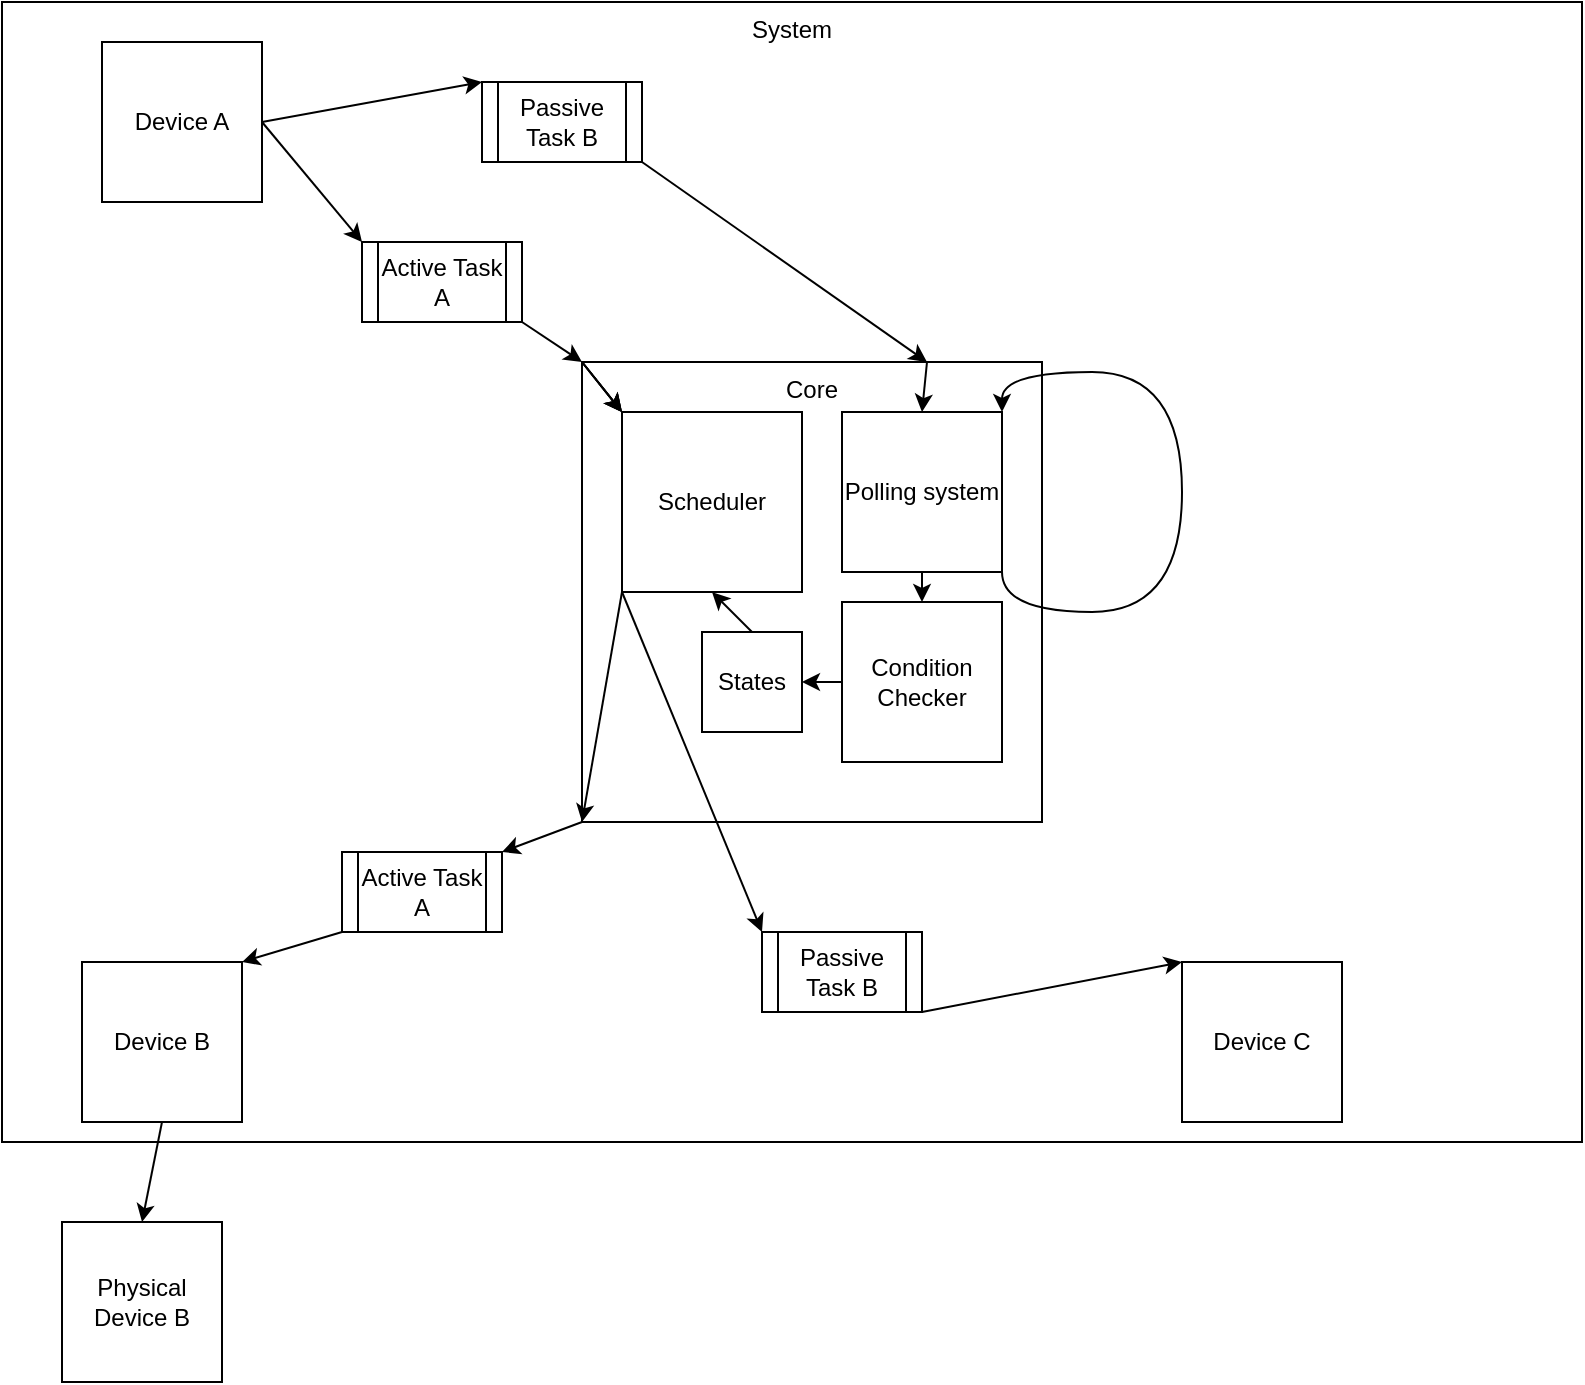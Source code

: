 <mxfile version="21.1.4" type="github">
  <diagram name="Page-1" id="ga8h144KBCxEZ6d47N7E">
    <mxGraphModel dx="1221" dy="777" grid="1" gridSize="10" guides="1" tooltips="1" connect="1" arrows="1" fold="1" page="1" pageScale="1" pageWidth="827" pageHeight="1169" math="0" shadow="0">
      <root>
        <mxCell id="0" />
        <mxCell id="1" parent="0" />
        <mxCell id="VERnoS--WV3S1yRSneif-43" style="edgeStyle=none;rounded=0;orthogonalLoop=1;jettySize=auto;html=1;exitX=0.5;exitY=1;exitDx=0;exitDy=0;entryX=0.5;entryY=0;entryDx=0;entryDy=0;" edge="1" parent="1" source="VERnoS--WV3S1yRSneif-14" target="VERnoS--WV3S1yRSneif-42">
          <mxGeometry relative="1" as="geometry" />
        </mxCell>
        <mxCell id="VERnoS--WV3S1yRSneif-42" value="Physical&lt;br&gt;Device B" style="whiteSpace=wrap;html=1;aspect=fixed;" vertex="1" parent="1">
          <mxGeometry x="30" y="750" width="80" height="80" as="geometry" />
        </mxCell>
        <mxCell id="VERnoS--WV3S1yRSneif-56" value="" style="group;verticalAlign=top;fillColor=none;" vertex="1" connectable="0" parent="1">
          <mxGeometry y="140" width="790" height="570" as="geometry" />
        </mxCell>
        <mxCell id="VERnoS--WV3S1yRSneif-55" value="System" style="rounded=0;whiteSpace=wrap;html=1;verticalAlign=top;fillColor=none;" vertex="1" parent="VERnoS--WV3S1yRSneif-56">
          <mxGeometry width="790" height="570" as="geometry" />
        </mxCell>
        <mxCell id="VERnoS--WV3S1yRSneif-11" value="Device A" style="whiteSpace=wrap;html=1;aspect=fixed;" vertex="1" parent="VERnoS--WV3S1yRSneif-56">
          <mxGeometry x="50" y="20" width="80" height="80" as="geometry" />
        </mxCell>
        <mxCell id="VERnoS--WV3S1yRSneif-14" value="Device B" style="whiteSpace=wrap;html=1;aspect=fixed;" vertex="1" parent="VERnoS--WV3S1yRSneif-56">
          <mxGeometry x="40" y="480" width="80" height="80" as="geometry" />
        </mxCell>
        <mxCell id="VERnoS--WV3S1yRSneif-18" value="Active Task A" style="shape=process;whiteSpace=wrap;html=1;backgroundOutline=1;" vertex="1" parent="VERnoS--WV3S1yRSneif-56">
          <mxGeometry x="180" y="120" width="80" height="40" as="geometry" />
        </mxCell>
        <mxCell id="VERnoS--WV3S1yRSneif-13" style="edgeStyle=none;rounded=0;orthogonalLoop=1;jettySize=auto;html=1;exitX=1;exitY=0.5;exitDx=0;exitDy=0;entryX=0;entryY=0;entryDx=0;entryDy=0;" edge="1" parent="VERnoS--WV3S1yRSneif-56" source="VERnoS--WV3S1yRSneif-11" target="VERnoS--WV3S1yRSneif-18">
          <mxGeometry relative="1" as="geometry">
            <mxPoint x="190" y="120" as="targetPoint" />
          </mxGeometry>
        </mxCell>
        <mxCell id="VERnoS--WV3S1yRSneif-19" value="Active Task A" style="shape=process;whiteSpace=wrap;html=1;backgroundOutline=1;" vertex="1" parent="VERnoS--WV3S1yRSneif-56">
          <mxGeometry x="170" y="425" width="80" height="40" as="geometry" />
        </mxCell>
        <mxCell id="VERnoS--WV3S1yRSneif-16" style="edgeStyle=none;rounded=0;orthogonalLoop=1;jettySize=auto;html=1;exitX=0;exitY=1;exitDx=0;exitDy=0;entryX=1;entryY=0;entryDx=0;entryDy=0;" edge="1" parent="VERnoS--WV3S1yRSneif-56" source="VERnoS--WV3S1yRSneif-19" target="VERnoS--WV3S1yRSneif-14">
          <mxGeometry relative="1" as="geometry" />
        </mxCell>
        <mxCell id="VERnoS--WV3S1yRSneif-22" value="Passive Task B" style="shape=process;whiteSpace=wrap;html=1;backgroundOutline=1;" vertex="1" parent="VERnoS--WV3S1yRSneif-56">
          <mxGeometry x="240" y="40" width="80" height="40" as="geometry" />
        </mxCell>
        <mxCell id="VERnoS--WV3S1yRSneif-23" style="edgeStyle=none;rounded=0;orthogonalLoop=1;jettySize=auto;html=1;exitX=1;exitY=0.5;exitDx=0;exitDy=0;entryX=0;entryY=0;entryDx=0;entryDy=0;" edge="1" parent="VERnoS--WV3S1yRSneif-56" source="VERnoS--WV3S1yRSneif-11" target="VERnoS--WV3S1yRSneif-22">
          <mxGeometry relative="1" as="geometry" />
        </mxCell>
        <mxCell id="VERnoS--WV3S1yRSneif-34" value="" style="group" vertex="1" connectable="0" parent="VERnoS--WV3S1yRSneif-56">
          <mxGeometry x="290" y="180" width="230" height="230" as="geometry" />
        </mxCell>
        <mxCell id="VERnoS--WV3S1yRSneif-1" value="Core" style="whiteSpace=wrap;html=1;aspect=fixed;verticalAlign=top;container=0;" vertex="1" parent="VERnoS--WV3S1yRSneif-34">
          <mxGeometry width="230" height="230" as="geometry" />
        </mxCell>
        <mxCell id="VERnoS--WV3S1yRSneif-25" value="Scheduler" style="whiteSpace=wrap;html=1;aspect=fixed;container=0;" vertex="1" parent="VERnoS--WV3S1yRSneif-34">
          <mxGeometry x="20" y="25" width="90" height="90" as="geometry">
            <mxRectangle x="300" y="380" width="90" height="30" as="alternateBounds" />
          </mxGeometry>
        </mxCell>
        <mxCell id="VERnoS--WV3S1yRSneif-48" style="edgeStyle=none;rounded=0;orthogonalLoop=1;jettySize=auto;html=1;exitX=0.5;exitY=1;exitDx=0;exitDy=0;entryX=0.5;entryY=0;entryDx=0;entryDy=0;" edge="1" parent="VERnoS--WV3S1yRSneif-34" source="VERnoS--WV3S1yRSneif-32" target="VERnoS--WV3S1yRSneif-47">
          <mxGeometry relative="1" as="geometry" />
        </mxCell>
        <mxCell id="VERnoS--WV3S1yRSneif-32" value="Polling system" style="whiteSpace=wrap;html=1;aspect=fixed;" vertex="1" parent="VERnoS--WV3S1yRSneif-34">
          <mxGeometry x="130" y="25" width="80" height="80" as="geometry" />
        </mxCell>
        <mxCell id="VERnoS--WV3S1yRSneif-27" style="edgeStyle=none;rounded=0;orthogonalLoop=1;jettySize=auto;html=1;exitX=0;exitY=0;exitDx=0;exitDy=0;entryX=0;entryY=0;entryDx=0;entryDy=0;" edge="1" parent="VERnoS--WV3S1yRSneif-34" source="VERnoS--WV3S1yRSneif-1" target="VERnoS--WV3S1yRSneif-25">
          <mxGeometry relative="1" as="geometry" />
        </mxCell>
        <mxCell id="VERnoS--WV3S1yRSneif-30" style="edgeStyle=none;rounded=0;orthogonalLoop=1;jettySize=auto;html=1;exitX=0;exitY=0;exitDx=0;exitDy=0;entryX=0;entryY=0;entryDx=0;entryDy=0;" edge="1" parent="VERnoS--WV3S1yRSneif-34" source="VERnoS--WV3S1yRSneif-1" target="VERnoS--WV3S1yRSneif-25">
          <mxGeometry relative="1" as="geometry" />
        </mxCell>
        <mxCell id="VERnoS--WV3S1yRSneif-29" style="edgeStyle=none;rounded=0;orthogonalLoop=1;jettySize=auto;html=1;exitX=0;exitY=1;exitDx=0;exitDy=0;entryX=0;entryY=1;entryDx=0;entryDy=0;" edge="1" parent="VERnoS--WV3S1yRSneif-34" source="VERnoS--WV3S1yRSneif-25" target="VERnoS--WV3S1yRSneif-1">
          <mxGeometry relative="1" as="geometry" />
        </mxCell>
        <mxCell id="VERnoS--WV3S1yRSneif-31" style="edgeStyle=none;rounded=0;orthogonalLoop=1;jettySize=auto;html=1;exitX=0;exitY=0;exitDx=0;exitDy=0;entryX=0;entryY=0;entryDx=0;entryDy=0;" edge="1" parent="VERnoS--WV3S1yRSneif-34" source="VERnoS--WV3S1yRSneif-1" target="VERnoS--WV3S1yRSneif-25">
          <mxGeometry relative="1" as="geometry" />
        </mxCell>
        <mxCell id="VERnoS--WV3S1yRSneif-35" style="edgeStyle=none;rounded=0;orthogonalLoop=1;jettySize=auto;html=1;exitX=0.75;exitY=0;exitDx=0;exitDy=0;entryX=0.5;entryY=0;entryDx=0;entryDy=0;" edge="1" parent="VERnoS--WV3S1yRSneif-34" source="VERnoS--WV3S1yRSneif-1" target="VERnoS--WV3S1yRSneif-32">
          <mxGeometry relative="1" as="geometry" />
        </mxCell>
        <mxCell id="VERnoS--WV3S1yRSneif-41" style="edgeStyle=orthogonalEdgeStyle;rounded=0;orthogonalLoop=1;jettySize=auto;html=1;exitX=1;exitY=1;exitDx=0;exitDy=0;entryX=1;entryY=0;entryDx=0;entryDy=0;curved=1;" edge="1" parent="VERnoS--WV3S1yRSneif-34" source="VERnoS--WV3S1yRSneif-32" target="VERnoS--WV3S1yRSneif-32">
          <mxGeometry relative="1" as="geometry">
            <Array as="points">
              <mxPoint x="210" y="125" />
              <mxPoint x="300" y="125" />
              <mxPoint x="300" y="5" />
              <mxPoint x="210" y="5" />
            </Array>
          </mxGeometry>
        </mxCell>
        <mxCell id="VERnoS--WV3S1yRSneif-46" style="edgeStyle=none;rounded=0;orthogonalLoop=1;jettySize=auto;html=1;exitX=0.25;exitY=1;exitDx=0;exitDy=0;" edge="1" parent="VERnoS--WV3S1yRSneif-34" source="VERnoS--WV3S1yRSneif-1" target="VERnoS--WV3S1yRSneif-1">
          <mxGeometry relative="1" as="geometry" />
        </mxCell>
        <mxCell id="VERnoS--WV3S1yRSneif-51" style="edgeStyle=none;rounded=0;orthogonalLoop=1;jettySize=auto;html=1;exitX=0;exitY=0.5;exitDx=0;exitDy=0;entryX=1;entryY=0.5;entryDx=0;entryDy=0;" edge="1" parent="VERnoS--WV3S1yRSneif-34" source="VERnoS--WV3S1yRSneif-47" target="VERnoS--WV3S1yRSneif-50">
          <mxGeometry relative="1" as="geometry" />
        </mxCell>
        <mxCell id="VERnoS--WV3S1yRSneif-47" value="Condition Checker" style="whiteSpace=wrap;html=1;aspect=fixed;" vertex="1" parent="VERnoS--WV3S1yRSneif-34">
          <mxGeometry x="130" y="120" width="80" height="80" as="geometry" />
        </mxCell>
        <mxCell id="VERnoS--WV3S1yRSneif-52" style="edgeStyle=none;rounded=0;orthogonalLoop=1;jettySize=auto;html=1;exitX=0.5;exitY=0;exitDx=0;exitDy=0;entryX=0.5;entryY=1;entryDx=0;entryDy=0;" edge="1" parent="VERnoS--WV3S1yRSneif-34" source="VERnoS--WV3S1yRSneif-50" target="VERnoS--WV3S1yRSneif-25">
          <mxGeometry relative="1" as="geometry" />
        </mxCell>
        <mxCell id="VERnoS--WV3S1yRSneif-50" value="States" style="whiteSpace=wrap;html=1;aspect=fixed;" vertex="1" parent="VERnoS--WV3S1yRSneif-34">
          <mxGeometry x="60" y="135" width="50" height="50" as="geometry" />
        </mxCell>
        <mxCell id="VERnoS--WV3S1yRSneif-10" style="edgeStyle=none;rounded=0;orthogonalLoop=1;jettySize=auto;html=1;exitX=1;exitY=1;exitDx=0;exitDy=0;entryX=0;entryY=0;entryDx=0;entryDy=0;" edge="1" parent="VERnoS--WV3S1yRSneif-56" source="VERnoS--WV3S1yRSneif-18" target="VERnoS--WV3S1yRSneif-1">
          <mxGeometry relative="1" as="geometry">
            <mxPoint x="240" y="170" as="sourcePoint" />
            <mxPoint x="310" y="210" as="targetPoint" />
          </mxGeometry>
        </mxCell>
        <mxCell id="VERnoS--WV3S1yRSneif-20" style="edgeStyle=none;rounded=0;orthogonalLoop=1;jettySize=auto;html=1;exitX=0;exitY=1;exitDx=0;exitDy=0;entryX=1;entryY=0;entryDx=0;entryDy=0;" edge="1" parent="VERnoS--WV3S1yRSneif-56" source="VERnoS--WV3S1yRSneif-1" target="VERnoS--WV3S1yRSneif-19">
          <mxGeometry relative="1" as="geometry" />
        </mxCell>
        <mxCell id="VERnoS--WV3S1yRSneif-24" style="edgeStyle=none;rounded=0;orthogonalLoop=1;jettySize=auto;html=1;exitX=1;exitY=1;exitDx=0;exitDy=0;entryX=0.75;entryY=0;entryDx=0;entryDy=0;" edge="1" parent="VERnoS--WV3S1yRSneif-56" source="VERnoS--WV3S1yRSneif-22" target="VERnoS--WV3S1yRSneif-1">
          <mxGeometry relative="1" as="geometry" />
        </mxCell>
        <mxCell id="VERnoS--WV3S1yRSneif-37" value="Device C" style="whiteSpace=wrap;html=1;aspect=fixed;" vertex="1" parent="VERnoS--WV3S1yRSneif-56">
          <mxGeometry x="590" y="480" width="80" height="80" as="geometry" />
        </mxCell>
        <mxCell id="VERnoS--WV3S1yRSneif-40" style="edgeStyle=none;rounded=0;orthogonalLoop=1;jettySize=auto;html=1;exitX=1;exitY=1;exitDx=0;exitDy=0;entryX=0;entryY=0;entryDx=0;entryDy=0;" edge="1" parent="VERnoS--WV3S1yRSneif-56" source="VERnoS--WV3S1yRSneif-38" target="VERnoS--WV3S1yRSneif-37">
          <mxGeometry relative="1" as="geometry">
            <mxPoint x="600" y="530" as="targetPoint" />
          </mxGeometry>
        </mxCell>
        <mxCell id="VERnoS--WV3S1yRSneif-38" value="Passive Task B" style="shape=process;whiteSpace=wrap;html=1;backgroundOutline=1;" vertex="1" parent="VERnoS--WV3S1yRSneif-56">
          <mxGeometry x="380" y="465" width="80" height="40" as="geometry" />
        </mxCell>
        <mxCell id="VERnoS--WV3S1yRSneif-39" style="edgeStyle=none;rounded=0;orthogonalLoop=1;jettySize=auto;html=1;exitX=0;exitY=1;exitDx=0;exitDy=0;entryX=0;entryY=0;entryDx=0;entryDy=0;" edge="1" parent="VERnoS--WV3S1yRSneif-56" source="VERnoS--WV3S1yRSneif-25" target="VERnoS--WV3S1yRSneif-38">
          <mxGeometry relative="1" as="geometry" />
        </mxCell>
      </root>
    </mxGraphModel>
  </diagram>
</mxfile>
